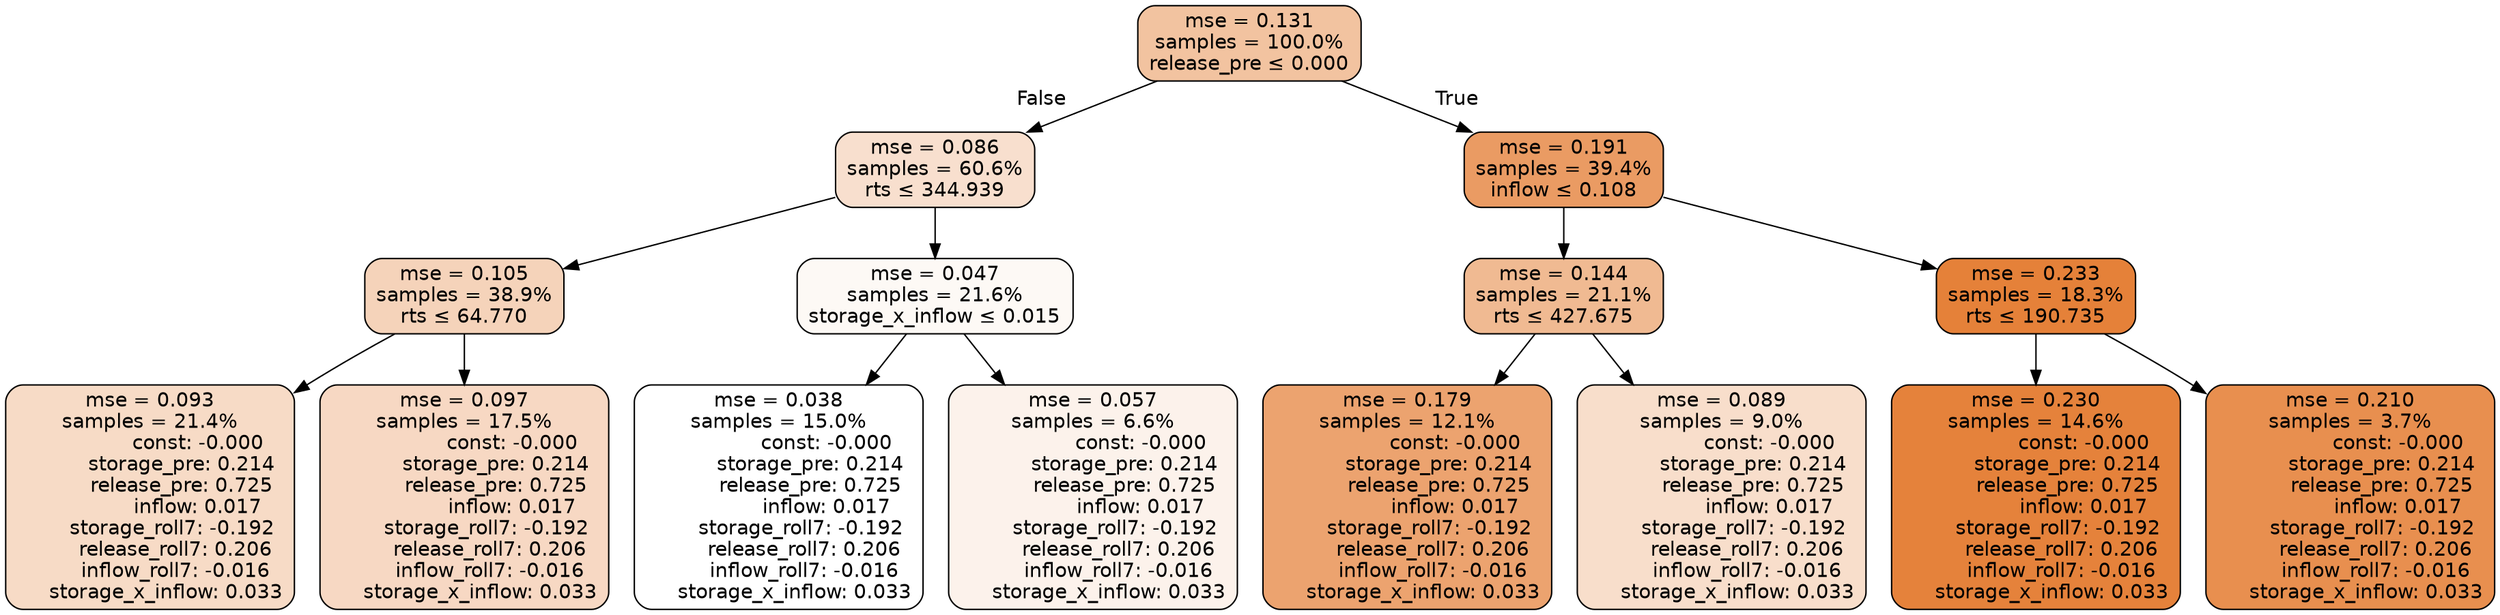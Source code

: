 digraph tree {
node [shape=rectangle, style="filled, rounded", color="black", fontname=helvetica] ;
edge [fontname=helvetica] ;
	"0" [label="mse = 0.131
samples = 100.0%
release_pre &le; 0.000", fillcolor="#f2c3a0"]
	"1" [label="mse = 0.086
samples = 60.6%
rts &le; 344.939", fillcolor="#f8dfce"]
	"2" [label="mse = 0.105
samples = 38.9%
rts &le; 64.770", fillcolor="#f5d3ba"]
	"3" [label="mse = 0.093
samples = 21.4%
               const: -0.000
          storage_pre: 0.214
          release_pre: 0.725
               inflow: 0.017
       storage_roll7: -0.192
        release_roll7: 0.206
        inflow_roll7: -0.016
     storage_x_inflow: 0.033", fillcolor="#f7dbc6"]
	"4" [label="mse = 0.097
samples = 17.5%
               const: -0.000
          storage_pre: 0.214
          release_pre: 0.725
               inflow: 0.017
       storage_roll7: -0.192
        release_roll7: 0.206
        inflow_roll7: -0.016
     storage_x_inflow: 0.033", fillcolor="#f7d8c3"]
	"5" [label="mse = 0.047
samples = 21.6%
storage_x_inflow &le; 0.015", fillcolor="#fdf9f5"]
	"6" [label="mse = 0.038
samples = 15.0%
               const: -0.000
          storage_pre: 0.214
          release_pre: 0.725
               inflow: 0.017
       storage_roll7: -0.192
        release_roll7: 0.206
        inflow_roll7: -0.016
     storage_x_inflow: 0.033", fillcolor="#ffffff"]
	"7" [label="mse = 0.057
samples = 6.6%
               const: -0.000
          storage_pre: 0.214
          release_pre: 0.725
               inflow: 0.017
       storage_roll7: -0.192
        release_roll7: 0.206
        inflow_roll7: -0.016
     storage_x_inflow: 0.033", fillcolor="#fcf2eb"]
	"8" [label="mse = 0.191
samples = 39.4%
inflow &le; 0.108", fillcolor="#ea9b63"]
	"9" [label="mse = 0.144
samples = 21.1%
rts &le; 427.675", fillcolor="#f0ba92"]
	"10" [label="mse = 0.179
samples = 12.1%
               const: -0.000
          storage_pre: 0.214
          release_pre: 0.725
               inflow: 0.017
       storage_roll7: -0.192
        release_roll7: 0.206
        inflow_roll7: -0.016
     storage_x_inflow: 0.033", fillcolor="#eca36f"]
	"11" [label="mse = 0.089
samples = 9.0%
               const: -0.000
          storage_pre: 0.214
          release_pre: 0.725
               inflow: 0.017
       storage_roll7: -0.192
        release_roll7: 0.206
        inflow_roll7: -0.016
     storage_x_inflow: 0.033", fillcolor="#f8decb"]
	"12" [label="mse = 0.233
samples = 18.3%
rts &le; 190.735", fillcolor="#e58139"]
	"13" [label="mse = 0.230
samples = 14.6%
               const: -0.000
          storage_pre: 0.214
          release_pre: 0.725
               inflow: 0.017
       storage_roll7: -0.192
        release_roll7: 0.206
        inflow_roll7: -0.016
     storage_x_inflow: 0.033", fillcolor="#e5823b"]
	"14" [label="mse = 0.210
samples = 3.7%
               const: -0.000
          storage_pre: 0.214
          release_pre: 0.725
               inflow: 0.017
       storage_roll7: -0.192
        release_roll7: 0.206
        inflow_roll7: -0.016
     storage_x_inflow: 0.033", fillcolor="#e88f4f"]

	"0" -> "1" [labeldistance=2.5, labelangle=45, headlabel="False"]
	"1" -> "2"
	"2" -> "3"
	"2" -> "4"
	"1" -> "5"
	"5" -> "6"
	"5" -> "7"
	"0" -> "8" [labeldistance=2.5, labelangle=-45, headlabel="True"]
	"8" -> "9"
	"9" -> "10"
	"9" -> "11"
	"8" -> "12"
	"12" -> "13"
	"12" -> "14"
}